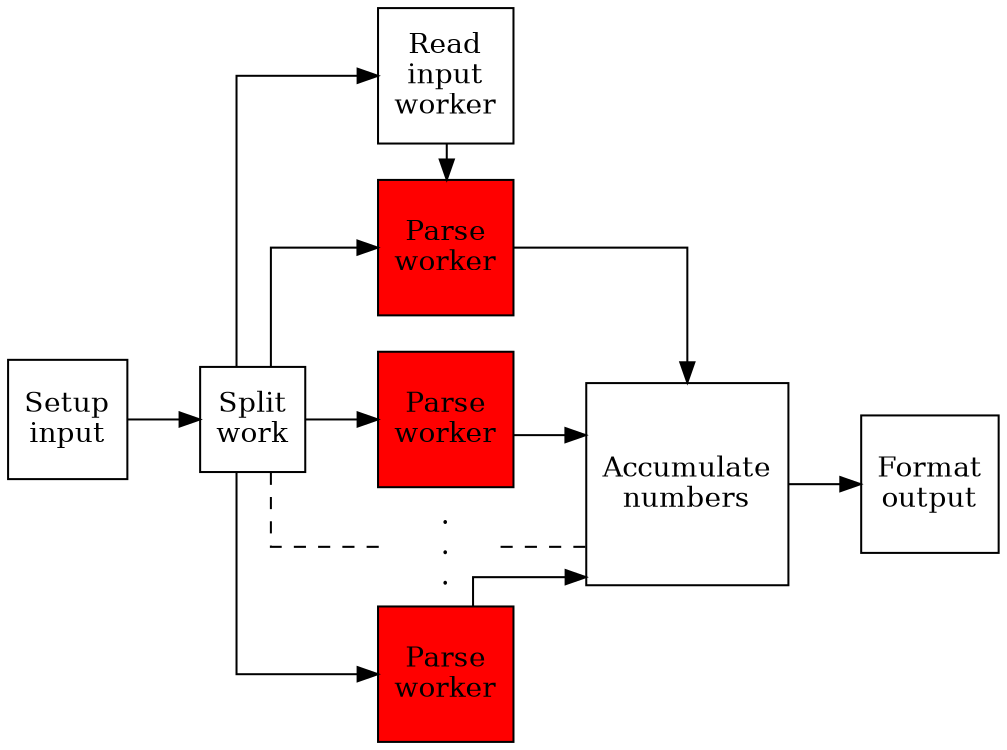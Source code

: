 digraph PET {
    rankdir = LR;
    size="8,5"
    splines=ortho;
    node [shape = square];

    subgraph {
        rankdir = TB;
        rank="same";
        read
        parse3 [shape="none",label=<.<br/>.<br/>.>,height="0.3",margin="0",fixedsize="true"]
        read->parse1
        parse1->parse2,parse2->parse3,parse3->parse4 [style="invis"]
    }

    read [label=<Read<br/>input<br/>worker>]

    setup [label=<Setup<br/>input>]
    setup -> split
    split [label=<Split<br/>work>];
    split -> read;
    split -> parse1,parse2,parse4 -> merge;
    split -> parse3->merge [style="dashed",arrowhead="none"]


    parse1, parse2, parse4 [label=<Parse<br/>worker>,style=filled,fillcolor=red];

    merge [label=<Accumulate<br/>numbers>]
    output [label=<Format<br/>output>]

    merge->output
}

